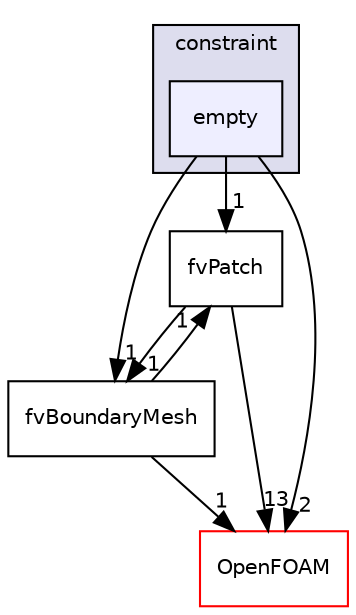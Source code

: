 digraph "src/finiteVolume/fvMesh/fvPatches/constraint/empty" {
  bgcolor=transparent;
  compound=true
  node [ fontsize="10", fontname="Helvetica"];
  edge [ labelfontsize="10", labelfontname="Helvetica"];
  subgraph clusterdir_9b55a90ed6410b18bd357d7a8a7e772f {
    graph [ bgcolor="#ddddee", pencolor="black", label="constraint" fontname="Helvetica", fontsize="10", URL="dir_9b55a90ed6410b18bd357d7a8a7e772f.html"]
  dir_0ad239cfc2d2112a954e7a10e0eca696 [shape=box, label="empty", style="filled", fillcolor="#eeeeff", pencolor="black", URL="dir_0ad239cfc2d2112a954e7a10e0eca696.html"];
  }
  dir_9aeac362c73ae2f52e334aea3c97600f [shape=box label="fvPatch" URL="dir_9aeac362c73ae2f52e334aea3c97600f.html"];
  dir_0eb9bd8db55e645cc7c2ca38de05b9c6 [shape=box label="fvBoundaryMesh" URL="dir_0eb9bd8db55e645cc7c2ca38de05b9c6.html"];
  dir_c5473ff19b20e6ec4dfe5c310b3778a8 [shape=box label="OpenFOAM" color="red" URL="dir_c5473ff19b20e6ec4dfe5c310b3778a8.html"];
  dir_9aeac362c73ae2f52e334aea3c97600f->dir_0eb9bd8db55e645cc7c2ca38de05b9c6 [headlabel="1", labeldistance=1.5 headhref="dir_001159_001136.html"];
  dir_9aeac362c73ae2f52e334aea3c97600f->dir_c5473ff19b20e6ec4dfe5c310b3778a8 [headlabel="13", labeldistance=1.5 headhref="dir_001159_001897.html"];
  dir_0ad239cfc2d2112a954e7a10e0eca696->dir_9aeac362c73ae2f52e334aea3c97600f [headlabel="1", labeldistance=1.5 headhref="dir_001148_001159.html"];
  dir_0ad239cfc2d2112a954e7a10e0eca696->dir_0eb9bd8db55e645cc7c2ca38de05b9c6 [headlabel="1", labeldistance=1.5 headhref="dir_001148_001136.html"];
  dir_0ad239cfc2d2112a954e7a10e0eca696->dir_c5473ff19b20e6ec4dfe5c310b3778a8 [headlabel="2", labeldistance=1.5 headhref="dir_001148_001897.html"];
  dir_0eb9bd8db55e645cc7c2ca38de05b9c6->dir_9aeac362c73ae2f52e334aea3c97600f [headlabel="1", labeldistance=1.5 headhref="dir_001136_001159.html"];
  dir_0eb9bd8db55e645cc7c2ca38de05b9c6->dir_c5473ff19b20e6ec4dfe5c310b3778a8 [headlabel="1", labeldistance=1.5 headhref="dir_001136_001897.html"];
}
